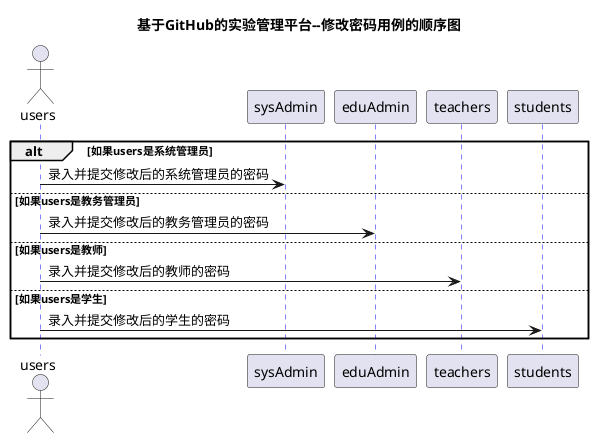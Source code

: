 @startuml
title 基于GitHub的实验管理平台--修改密码用例的顺序图
actor users
alt 如果users是系统管理员
	users -> sysAdmin:录入并提交修改后的系统管理员的密码
else 如果users是教务管理员
    users -> eduAdmin:录入并提交修改后的教务管理员的密码
else 如果users是教师
    users -> teachers:录入并提交修改后的教师的密码
else 如果users是学生
    users -> students:录入并提交修改后的学生的密码
end

skinparam sequence {
	ArrowColor DeepSkyBlue
	ActorBorderColor DeepSkyBlue
	LifeLineBorderColor blue
	LifeLineBackgroundColor #A9DCDF
	ParticipantBorderColor DeepSkyBlue
	ParticipantBackgroundColor DodgerBlue
	ParticipantFontName Impact
	ParticipantFontSize 17
	ParticipantFontColor #A9DCDF
	ActorBackgroundColor aqua
	ActorFontSize 17
	ActorFontName Aapex
}
@enduml